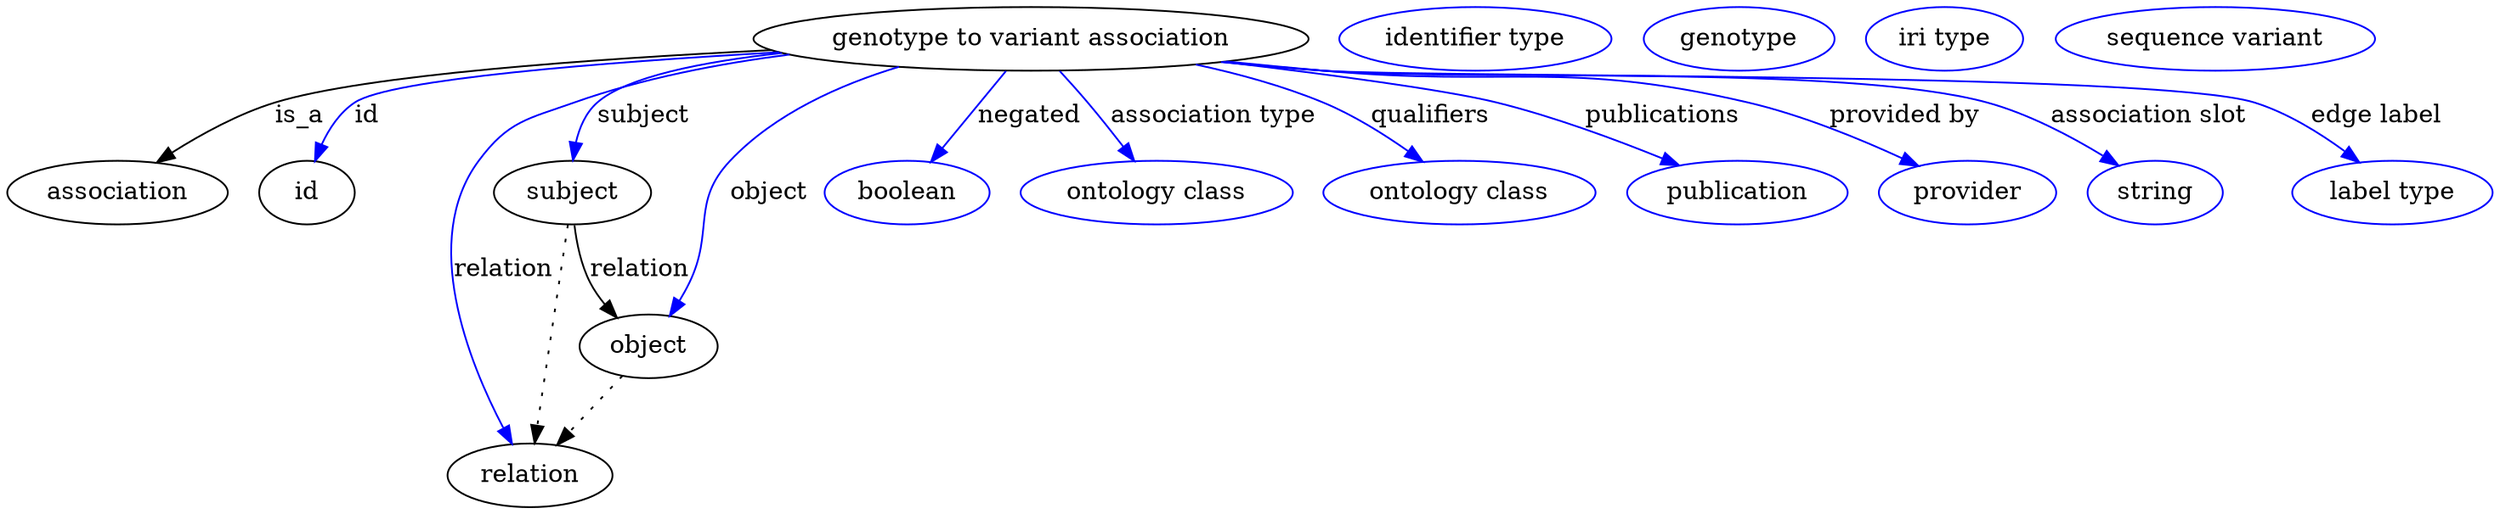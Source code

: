 digraph {
	graph [bb="0,0,1173.1,281"];
	node [label="\N"];
	"genotype to variant association"	 [height=0.5,
		label="genotype to variant association",
		pos="495.4,263",
		width=3.33];
	association	 [height=0.5,
		pos="49.402,177",
		width=1.3723];
	"genotype to variant association" -> association	 [label=is_a,
		lp="145.68,220",
		pos="e,71.049,193.43 382.12,257.07 293.66,251.44 178.5,241.64 133.85,227 114.63,220.7 95.08,209.49 79.635,199.28"];
	id	 [height=0.5,
		pos="143.4,177",
		width=0.75];
	"genotype to variant association" -> id	 [color=blue,
		label=id,
		lp="179.85,220",
		pos="e,149.4,194.76 385.96,255.55 299.8,248.89 191.35,238.44 173.51,227 164.99,221.54 158.54,212.73 153.83,204.01",
		style=solid];
	subject	 [height=0.5,
		pos="276.4,177",
		width=0.97656];
	"genotype to variant association" -> subject	 [color=blue,
		label=subject,
		lp="314.23,220",
		pos="e,278.18,195.29 391.23,254.06 350.11,248.59 309.03,240.05 293.75,227 287.19,221.4 283.11,213.19 280.57,205.03",
		style=solid];
	relation	 [height=0.5,
		pos="256.4,18",
		width=1.031];
	"genotype to variant association" -> relation	 [color=blue,
		label=relation,
		lp="240.78,134",
		pos="e,247,35.476 389.94,254.35 354.27,249.08 314.8,240.62 280.4,227 256.56,217.56 246.28,216.56 232.4,195 202.59,148.68 225.71,81.424 \
242.65,44.586",
		style=solid];
	object	 [height=0.5,
		pos="316.4,91",
		width=0.88096];
	"genotype to variant association" -> object	 [color=blue,
		label=object,
		lp="373.51,177",
		pos="e,325.12,108.39 439.04,247.02 410.73,236.41 377.92,219.77 356.19,195 335.18,171.03 345.29,156.57 333.4,127 332.16,123.92 330.79,\
120.73 329.38,117.58",
		style=solid];
	negated	 [color=blue,
		height=0.5,
		label=boolean,
		pos="437.4,177",
		width=1.0584];
	"genotype to variant association" -> negated	 [color=blue,
		label=negated,
		lp="492.17,220",
		pos="e,449.09,194.33 483.1,244.76 474.86,232.55 463.9,216.29 454.77,202.76",
		style=solid];
	"association type"	 [color=blue,
		height=0.5,
		label="ontology class",
		pos="554.4,177",
		width=1.6931];
	"genotype to variant association" -> "association type"	 [color=blue,
		label="association type",
		lp="574.31,220",
		pos="e,542.11,194.92 507.91,244.76 516.18,232.71 527.15,216.72 536.36,203.3",
		style=solid];
	qualifiers	 [color=blue,
		height=0.5,
		label="ontology class",
		pos="694.4,177",
		width=1.6931];
	"genotype to variant association" -> qualifiers	 [color=blue,
		label=qualifiers,
		lp="672.45,220",
		pos="e,674.13,194.09 564.39,248.2 583.96,242.78 604.95,235.77 623.4,227 638.34,219.9 653.51,209.7 665.97,200.37",
		style=solid];
	publications	 [color=blue,
		height=0.5,
		label=publication,
		pos="823.4,177",
		width=1.3859];
	"genotype to variant association" -> publications	 [color=blue,
		label=publications,
		lp="777.62,220",
		pos="e,793.23,191.65 579.93,250.22 626.6,242.78 679.63,233.6 702.4,227 730.42,218.88 760.75,206.34 784.03,195.85",
		style=solid];
	"provided by"	 [color=blue,
		height=0.5,
		label=provider,
		pos="931.4,177",
		width=1.1129];
	"genotype to variant association" -> "provided by"	 [color=blue,
		label="provided by",
		lp="889.03,220",
		pos="e,905.51,190.96 581.72,250.41 595.97,248.49 610.59,246.61 624.4,245 709.09,235.11 732.8,248.13 815.4,227 843.66,219.77 873.86,206.56 \
896.37,195.53",
		style=solid];
	"association slot"	 [color=blue,
		height=0.5,
		label=string,
		pos="1019.4,177",
		width=0.8403];
	"genotype to variant association" -> "association slot"	 [color=blue,
		label="association slot",
		lp="1004.4,220",
		pos="e,999.81,190.82 579.94,250.23 594.74,248.27 610,246.43 624.4,245 691.3,238.35 861.72,245.35 926.4,227 949.53,220.44 973.37,207.48 \
991.12,196.4",
		style=solid];
	"edge label"	 [color=blue,
		height=0.5,
		label="label type",
		pos="1128.4,177",
		width=1.2425];
	"genotype to variant association" -> "edge label"	 [color=blue,
		label="edge label",
		lp="1109,220",
		pos="e,1109.3,193.57 579.23,250.11 594.24,248.14 609.76,246.33 624.4,245 718.99,236.43 960.93,255.88 1051.4,227 1069.4,221.26 1087.2,\
210.13 1101.2,199.83",
		style=solid];
	association_id	 [color=blue,
		height=0.5,
		label="identifier type",
		pos="692.4,263",
		width=1.652];
	subject -> relation	 [pos="e,258.67,36.027 274.11,158.76 270.64,131.21 264.04,78.735 259.95,46.223",
		style=dotted];
	subject -> object	 [label=relation,
		lp="312.78,134",
		pos="e,302.82,107.46 279.98,158.87 282.29,149.13 285.78,137.08 290.64,127 292.43,123.29 294.6,119.56 296.91,115.97"];
	"genotype to variant association_subject"	 [color=blue,
		height=0.5,
		label=genotype,
		pos="812.4,263",
		width=1.1812];
	"genotype to variant association_relation"	 [color=blue,
		height=0.5,
		label="iri type",
		pos="908.4,263",
		width=0.9834];
	object -> relation	 [pos="e,270.17,34.752 302.79,74.435 295.09,65.075 285.33,53.191 276.74,42.745",
		style=dotted];
	"genotype to variant association_object"	 [color=blue,
		height=0.5,
		label="sequence variant",
		pos="1031.4,263",
		width=1.9244];
}
